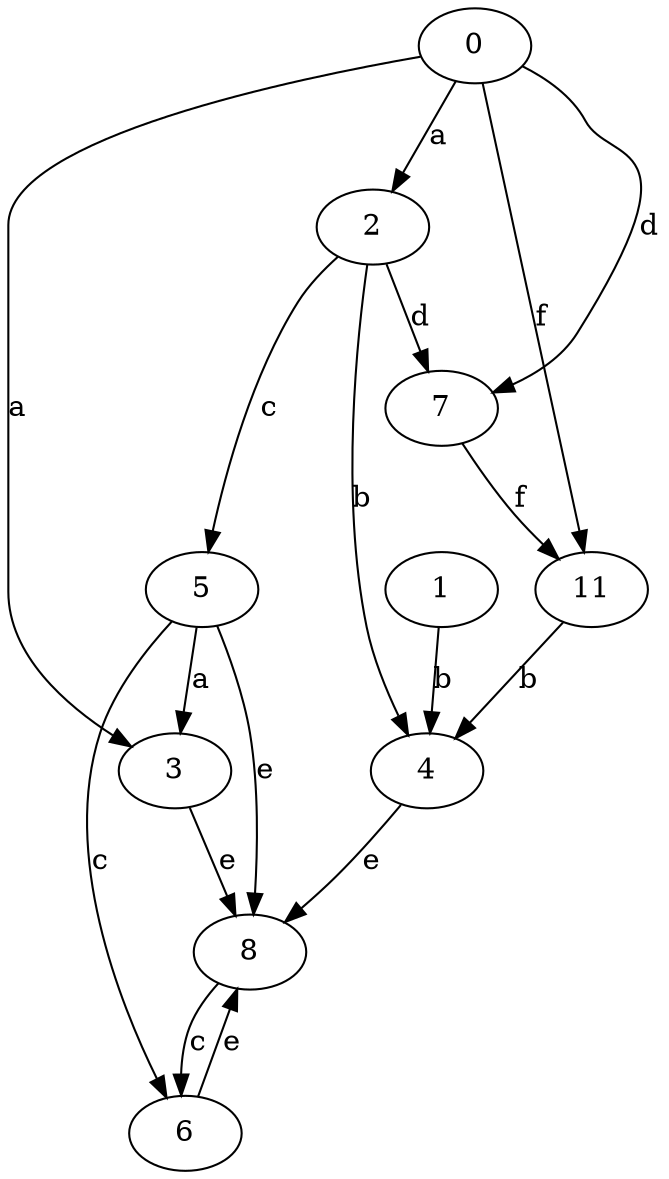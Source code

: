 strict digraph  {
0;
2;
3;
1;
4;
5;
6;
7;
8;
11;
0 -> 2  [label=a];
0 -> 3  [label=a];
0 -> 7  [label=d];
0 -> 11  [label=f];
2 -> 4  [label=b];
2 -> 5  [label=c];
2 -> 7  [label=d];
3 -> 8  [label=e];
1 -> 4  [label=b];
4 -> 8  [label=e];
5 -> 3  [label=a];
5 -> 6  [label=c];
5 -> 8  [label=e];
6 -> 8  [label=e];
7 -> 11  [label=f];
8 -> 6  [label=c];
11 -> 4  [label=b];
}
